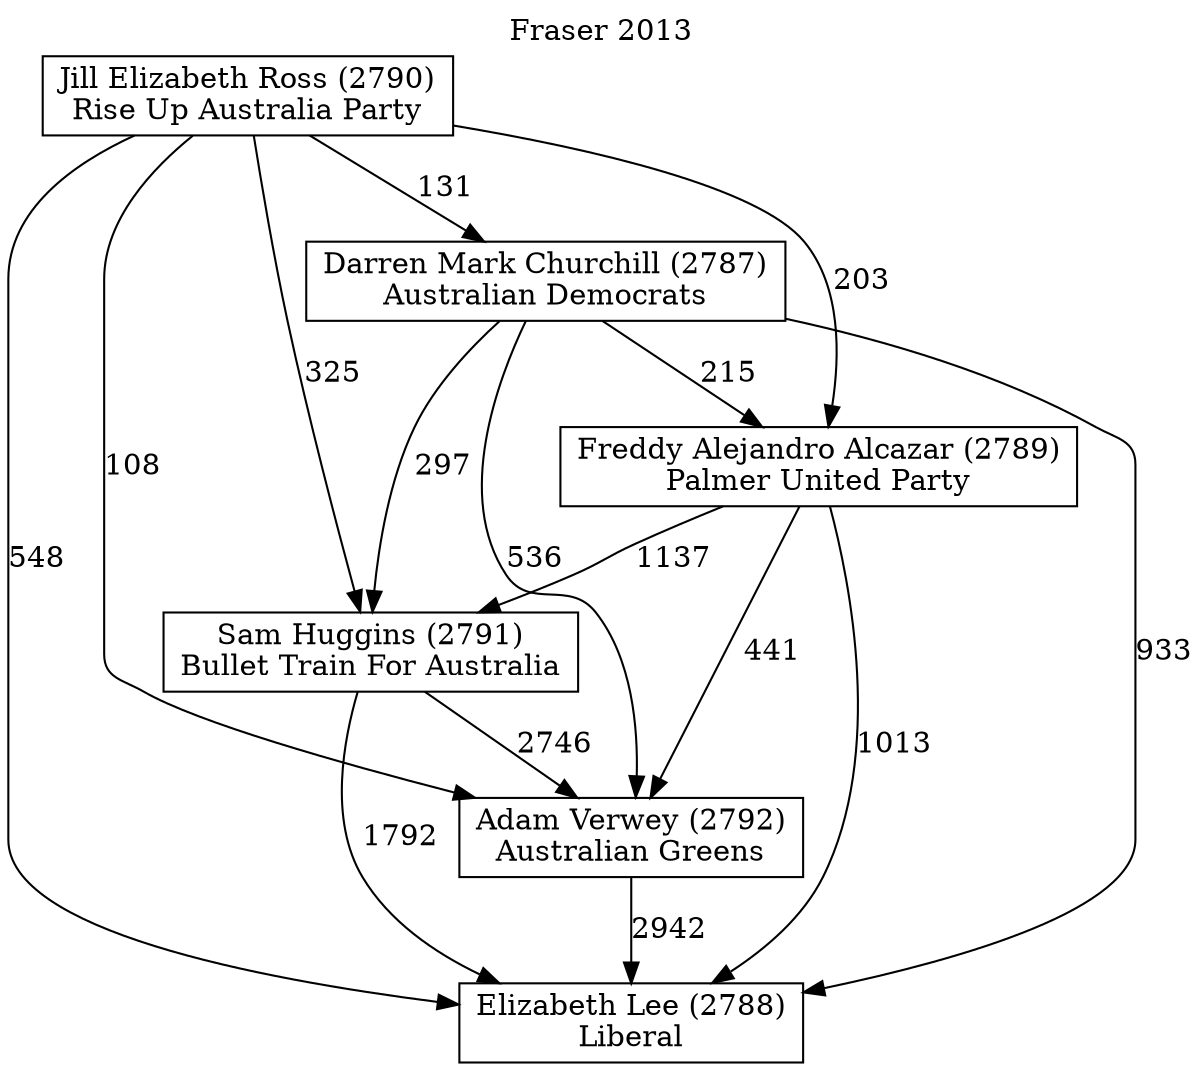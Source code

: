 // House preference flow
digraph "Elizabeth Lee (2788)_Fraser_2013" {
	graph [label="Fraser 2013" labelloc=t mclimit=2]
	node [shape=box]
	"Elizabeth Lee (2788)" [label="Elizabeth Lee (2788)
Liberal"]
	"Adam Verwey (2792)" [label="Adam Verwey (2792)
Australian Greens"]
	"Sam Huggins (2791)" [label="Sam Huggins (2791)
Bullet Train For Australia"]
	"Freddy Alejandro Alcazar (2789)" [label="Freddy Alejandro Alcazar (2789)
Palmer United Party"]
	"Darren Mark Churchill (2787)" [label="Darren Mark Churchill (2787)
Australian Democrats"]
	"Jill Elizabeth Ross (2790)" [label="Jill Elizabeth Ross (2790)
Rise Up Australia Party"]
	"Adam Verwey (2792)" -> "Elizabeth Lee (2788)" [label=2942]
	"Sam Huggins (2791)" -> "Adam Verwey (2792)" [label=2746]
	"Freddy Alejandro Alcazar (2789)" -> "Sam Huggins (2791)" [label=1137]
	"Darren Mark Churchill (2787)" -> "Freddy Alejandro Alcazar (2789)" [label=215]
	"Jill Elizabeth Ross (2790)" -> "Darren Mark Churchill (2787)" [label=131]
	"Sam Huggins (2791)" -> "Elizabeth Lee (2788)" [label=1792]
	"Freddy Alejandro Alcazar (2789)" -> "Elizabeth Lee (2788)" [label=1013]
	"Darren Mark Churchill (2787)" -> "Elizabeth Lee (2788)" [label=933]
	"Jill Elizabeth Ross (2790)" -> "Elizabeth Lee (2788)" [label=548]
	"Jill Elizabeth Ross (2790)" -> "Freddy Alejandro Alcazar (2789)" [label=203]
	"Darren Mark Churchill (2787)" -> "Sam Huggins (2791)" [label=297]
	"Jill Elizabeth Ross (2790)" -> "Sam Huggins (2791)" [label=325]
	"Freddy Alejandro Alcazar (2789)" -> "Adam Verwey (2792)" [label=441]
	"Darren Mark Churchill (2787)" -> "Adam Verwey (2792)" [label=536]
	"Jill Elizabeth Ross (2790)" -> "Adam Verwey (2792)" [label=108]
}
